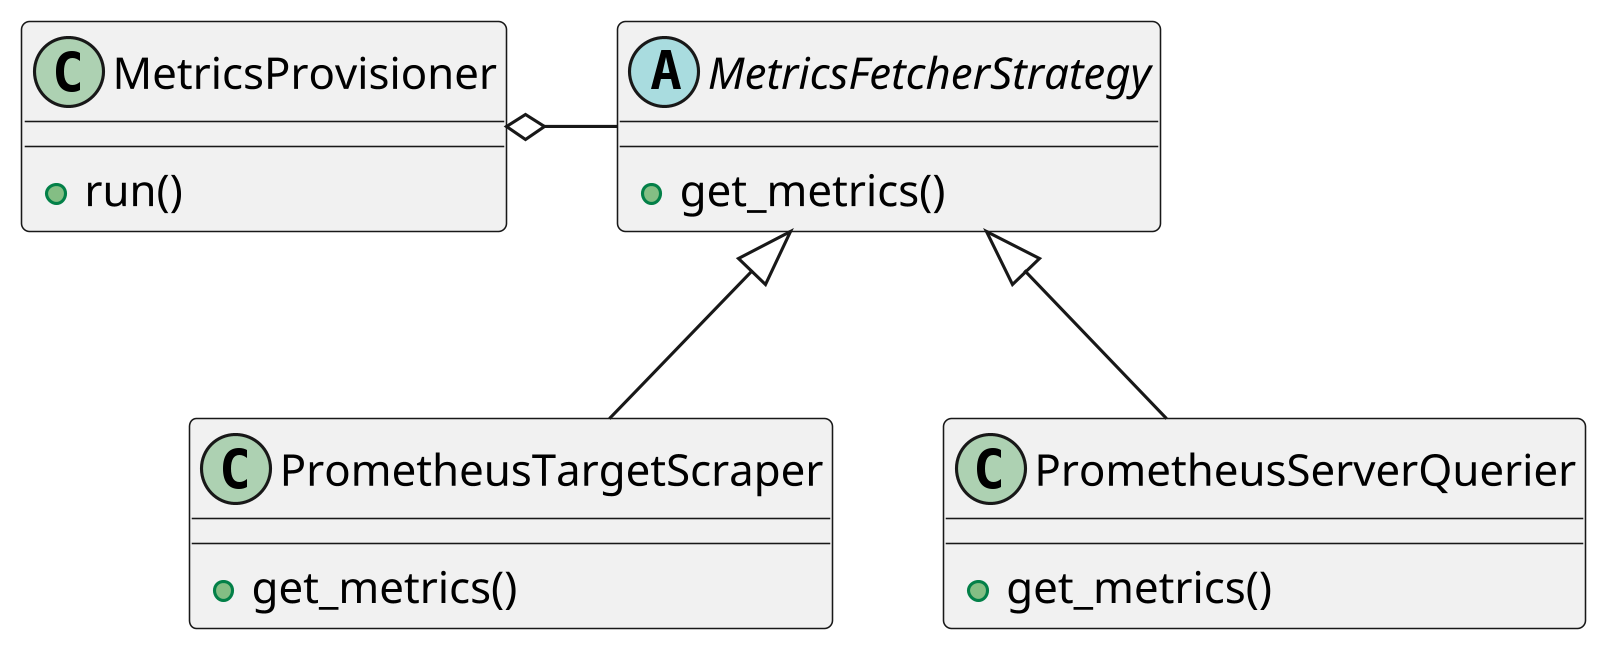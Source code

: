 @startuml
skinparam dpi 300



class MetricsProvisioner {
    + run()
}

abstract class MetricsFetcherStrategy {
    + get_metrics()
}

class PrometheusTargetScraper {
    + get_metrics()
}

class PrometheusServerQuerier {
    + get_metrics()
}




PrometheusTargetScraper -up-|> MetricsFetcherStrategy
PrometheusServerQuerier -up-|> MetricsFetcherStrategy
MetricsProvisioner o-right- MetricsFetcherStrategy